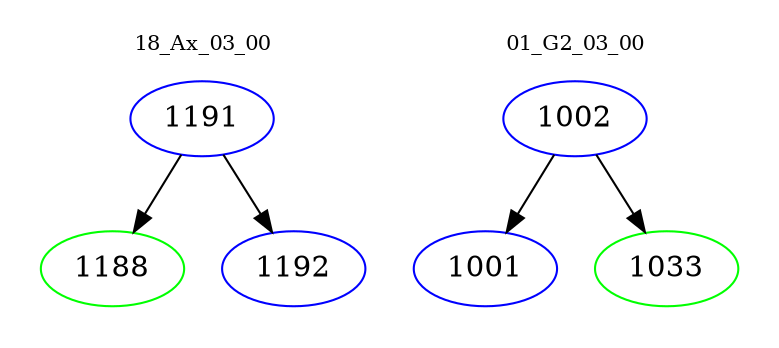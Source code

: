 digraph{
subgraph cluster_0 {
color = white
label = "18_Ax_03_00";
fontsize=10;
T0_1191 [label="1191", color="blue"]
T0_1191 -> T0_1188 [color="black"]
T0_1188 [label="1188", color="green"]
T0_1191 -> T0_1192 [color="black"]
T0_1192 [label="1192", color="blue"]
}
subgraph cluster_1 {
color = white
label = "01_G2_03_00";
fontsize=10;
T1_1002 [label="1002", color="blue"]
T1_1002 -> T1_1001 [color="black"]
T1_1001 [label="1001", color="blue"]
T1_1002 -> T1_1033 [color="black"]
T1_1033 [label="1033", color="green"]
}
}
